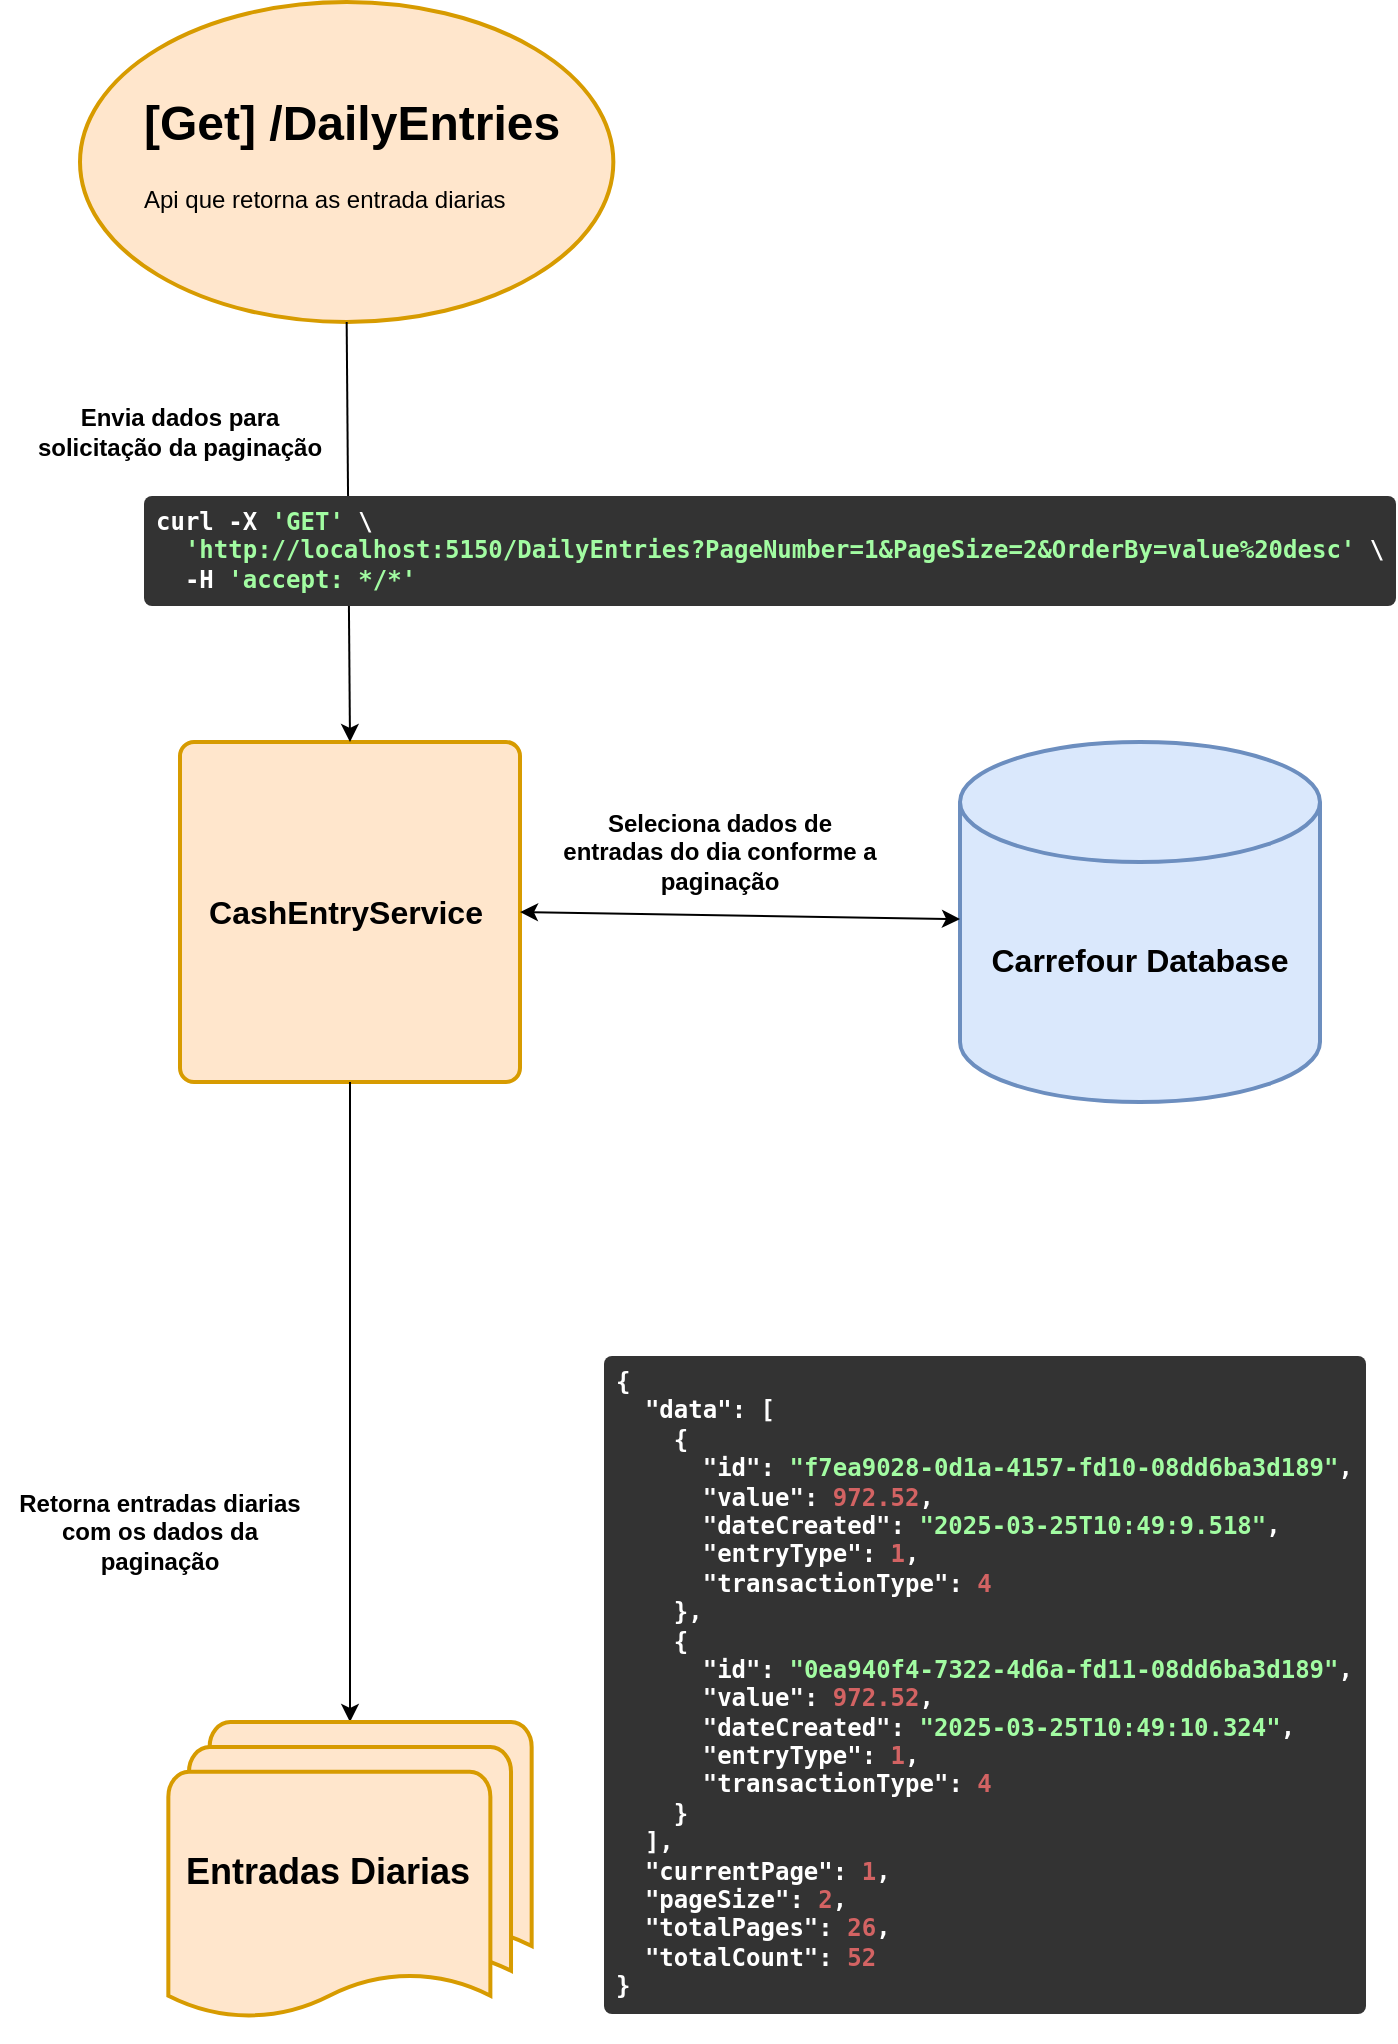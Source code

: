 <mxfile version="26.1.2">
  <diagram name="Página-1" id="Gj5CzNFe3FowefkB-zvI">
    <mxGraphModel grid="1" page="1" gridSize="10" guides="1" tooltips="1" connect="1" arrows="1" fold="1" pageScale="1" pageWidth="827" pageHeight="1169" math="0" shadow="0">
      <root>
        <mxCell id="0" />
        <mxCell id="1" parent="0" />
        <mxCell id="-QoFJ7MT6iAQllHARsJ3-2" value="" style="strokeWidth=2;html=1;shape=mxgraph.flowchart.start_1;whiteSpace=wrap;fillColor=#ffe6cc;strokeColor=#d79b00;" vertex="1" parent="1">
          <mxGeometry x="140" y="90" width="266.67" height="160" as="geometry" />
        </mxCell>
        <mxCell id="-QoFJ7MT6iAQllHARsJ3-6" value="&lt;div&gt;&lt;font style=&quot;font-size: 16px;&quot;&gt;&lt;b&gt;&lt;br&gt;&lt;/b&gt;&lt;/font&gt;&lt;/div&gt;&lt;font style=&quot;font-size: 16px;&quot;&gt;&lt;b&gt;&lt;div&gt;&lt;font style=&quot;font-size: 16px;&quot;&gt;&lt;b&gt;&lt;br&gt;&lt;/b&gt;&lt;/font&gt;&lt;/div&gt;Carrefour Database&lt;/b&gt;&lt;/font&gt;" style="strokeWidth=2;html=1;shape=mxgraph.flowchart.database;whiteSpace=wrap;fillColor=#dae8fc;strokeColor=#6c8ebf;" vertex="1" parent="1">
          <mxGeometry x="580" y="460" width="180" height="180" as="geometry" />
        </mxCell>
        <mxCell id="-QoFJ7MT6iAQllHARsJ3-9" value="&lt;h1 style=&quot;margin-top: 0px;&quot;&gt;[Get]&amp;nbsp;/DailyEntries&lt;/h1&gt;&lt;div&gt;&lt;span style=&quot;background-color: transparent; color: light-dark(rgb(0, 0, 0), rgb(255, 255, 255));&quot;&gt;Api que retorna as entrada diarias&lt;/span&gt;&lt;/div&gt;" style="text;html=1;whiteSpace=wrap;overflow=hidden;rounded=0;" vertex="1" parent="1">
          <mxGeometry x="170" y="130" width="270" height="125" as="geometry" />
        </mxCell>
        <mxCell id="-QoFJ7MT6iAQllHARsJ3-13" value="" style="rounded=1;whiteSpace=wrap;html=1;absoluteArcSize=1;arcSize=14;strokeWidth=2;fillColor=#ffe6cc;strokeColor=#d79b00;" vertex="1" parent="1">
          <mxGeometry x="190" y="460" width="170" height="170" as="geometry" />
        </mxCell>
        <mxCell id="-QoFJ7MT6iAQllHARsJ3-14" value="&lt;b&gt;Retorna entradas diarias com os dados da paginação&lt;/b&gt;" style="text;html=1;align=center;verticalAlign=middle;whiteSpace=wrap;rounded=0;" vertex="1" parent="1">
          <mxGeometry x="100" y="830" width="160" height="50" as="geometry" />
        </mxCell>
        <mxCell id="-QoFJ7MT6iAQllHARsJ3-15" value="" style="endArrow=classic;html=1;rounded=0;exitX=0.5;exitY=1;exitDx=0;exitDy=0;exitPerimeter=0;entryX=0.5;entryY=0;entryDx=0;entryDy=0;" edge="1" parent="1" source="-QoFJ7MT6iAQllHARsJ3-2" target="-QoFJ7MT6iAQllHARsJ3-13">
          <mxGeometry width="50" height="50" relative="1" as="geometry">
            <mxPoint x="480" y="580" as="sourcePoint" />
            <mxPoint x="530" y="530" as="targetPoint" />
          </mxGeometry>
        </mxCell>
        <mxCell id="-QoFJ7MT6iAQllHARsJ3-16" value="" style="endArrow=classic;html=1;rounded=0;exitX=0.5;exitY=1;exitDx=0;exitDy=0;entryX=0.5;entryY=0;entryDx=0;entryDy=0;entryPerimeter=0;" edge="1" parent="1" source="-QoFJ7MT6iAQllHARsJ3-13">
          <mxGeometry width="50" height="50" relative="1" as="geometry">
            <mxPoint x="390" y="570" as="sourcePoint" />
            <mxPoint x="275" y="950" as="targetPoint" />
          </mxGeometry>
        </mxCell>
        <mxCell id="-QoFJ7MT6iAQllHARsJ3-17" value="&lt;b&gt;Envia dados para solicitação da paginação&lt;/b&gt;" style="text;html=1;align=center;verticalAlign=middle;whiteSpace=wrap;rounded=0;" vertex="1" parent="1">
          <mxGeometry x="110" y="280" width="160" height="50" as="geometry" />
        </mxCell>
        <mxCell id="-QoFJ7MT6iAQllHARsJ3-18" value="" style="endArrow=classic;startArrow=classic;html=1;rounded=0;exitX=1;exitY=0.5;exitDx=0;exitDy=0;" edge="1" parent="1" source="-QoFJ7MT6iAQllHARsJ3-13" target="-QoFJ7MT6iAQllHARsJ3-6">
          <mxGeometry width="50" height="50" relative="1" as="geometry">
            <mxPoint x="390" y="570" as="sourcePoint" />
            <mxPoint x="440" y="520" as="targetPoint" />
          </mxGeometry>
        </mxCell>
        <mxCell id="-QoFJ7MT6iAQllHARsJ3-19" value="&lt;b&gt;&lt;font style=&quot;font-size: 16px;&quot;&gt;CashEntryService&lt;/font&gt;&lt;/b&gt;" style="text;html=1;align=center;verticalAlign=middle;whiteSpace=wrap;rounded=0;" vertex="1" parent="1">
          <mxGeometry x="198.34" y="510" width="150" height="70" as="geometry" />
        </mxCell>
        <mxCell id="-QoFJ7MT6iAQllHARsJ3-21" value="&lt;b&gt;Seleciona dados de entradas do dia conforme a paginação&lt;/b&gt;" style="text;html=1;align=center;verticalAlign=middle;whiteSpace=wrap;rounded=0;" vertex="1" parent="1">
          <mxGeometry x="380" y="490" width="160" height="50" as="geometry" />
        </mxCell>
        <mxCell id="g7xFW6bF_PayoMMCG8ed-2" value="&lt;pre class=&quot;curl microlight&quot; style=&quot;box-sizing: border-box; font-family: monospace; font-size: 12px; white-space: pre-wrap; overflow-wrap: break-word; background: rgb(51, 51, 51); border-radius: 4px; color: white; font-weight: 600; hyphens: auto; margin: 0px; padding: 0.5em; word-break: break-word; font-style: normal; font-variant-ligatures: normal; font-variant-caps: normal; letter-spacing: normal; orphans: 2; text-align: start; text-indent: 0px; text-transform: none; widows: 2; word-spacing: 0px; -webkit-text-stroke-width: 0px; text-decoration-thickness: initial; text-decoration-style: initial; text-decoration-color: initial; display: block; overflow-x: auto;&quot;&gt;&lt;code class=&quot;language-bash&quot; style=&quot;box-sizing: border-box; font-family: Consolas, monaco, monospace; font-size: 1em; white-space: pre;&quot;&gt;&lt;span style=&quot;box-sizing: inherit;&quot;&gt;curl -X &lt;/span&gt;&lt;span style=&quot;box-sizing: inherit; color: rgb(162, 252, 162);&quot;&gt;&#39;GET&#39;&lt;/span&gt;&lt;span style=&quot;box-sizing: inherit;&quot;&gt; \&#xa;&lt;/span&gt;&lt;span style=&quot;box-sizing: inherit;&quot;&gt;  &lt;/span&gt;&lt;span style=&quot;box-sizing: inherit; color: rgb(162, 252, 162);&quot;&gt;&#39;http://localhost:5150/DailyEntries?PageNumber=1&amp;amp;PageSize=2&amp;amp;OrderBy=value%20desc&#39;&lt;/span&gt;&lt;span style=&quot;box-sizing: inherit;&quot;&gt; \&#xa;&lt;/span&gt;&lt;span style=&quot;box-sizing: inherit;&quot;&gt;  -H &lt;/span&gt;&lt;span style=&quot;box-sizing: inherit; color: rgb(162, 252, 162);&quot;&gt;&#39;accept: */*&#39;&lt;/span&gt;&lt;/code&gt;&lt;/pre&gt;" style="text;whiteSpace=wrap;html=1;" vertex="1" parent="1">
          <mxGeometry x="170" y="330" width="560" height="90" as="geometry" />
        </mxCell>
        <mxCell id="g7xFW6bF_PayoMMCG8ed-3" value="&lt;pre class=&quot;microlight&quot; style=&quot;box-sizing: border-box; font-family: monospace; font-size: 12px; max-height: 400px; min-height: 6em; overflow: auto; overflow-wrap: break-word; background: rgb(51, 51, 51); border-radius: 4px; color: white; font-weight: 600; hyphens: auto; margin: 0px; padding: 0.5em; white-space: pre-wrap; word-break: break-word; font-style: normal; font-variant-ligatures: normal; font-variant-caps: normal; letter-spacing: normal; orphans: 2; text-align: start; text-indent: 0px; text-transform: none; widows: 2; word-spacing: 0px; -webkit-text-stroke-width: 0px; text-decoration-thickness: initial; text-decoration-style: initial; text-decoration-color: initial; display: block;&quot;&gt;&lt;code class=&quot;language-json&quot; style=&quot;box-sizing: border-box; font-family: Consolas, monaco, monospace; font-size: 1em; word-break: break-all; white-space: pre;&quot;&gt;&lt;span style=&quot;box-sizing: inherit;&quot;&gt;{&#xa;&lt;/span&gt;&lt;span style=&quot;box-sizing: inherit;&quot;&gt;  &lt;/span&gt;&lt;span class=&quot;hljs-attr&quot; style=&quot;box-sizing: inherit;&quot;&gt;&quot;data&quot;&lt;/span&gt;&lt;span style=&quot;box-sizing: inherit;&quot;&gt;: [&#xa;&lt;/span&gt;    {&#xa;&lt;span style=&quot;box-sizing: inherit;&quot;&gt;      &lt;/span&gt;&lt;span class=&quot;hljs-attr&quot; style=&quot;box-sizing: inherit;&quot;&gt;&quot;id&quot;&lt;/span&gt;&lt;span style=&quot;box-sizing: inherit;&quot;&gt;: &lt;/span&gt;&lt;span style=&quot;box-sizing: inherit; color: rgb(162, 252, 162);&quot;&gt;&quot;f7ea9028-0d1a-4157-fd10-08dd6ba3d189&quot;&lt;/span&gt;&lt;span style=&quot;box-sizing: inherit;&quot;&gt;,&#xa;&lt;/span&gt;&lt;span style=&quot;box-sizing: inherit;&quot;&gt;      &lt;/span&gt;&lt;span class=&quot;hljs-attr&quot; style=&quot;box-sizing: inherit;&quot;&gt;&quot;value&quot;&lt;/span&gt;&lt;span style=&quot;box-sizing: inherit;&quot;&gt;: &lt;/span&gt;&lt;span style=&quot;box-sizing: inherit; color: rgb(211, 99, 99);&quot;&gt;972.52&lt;/span&gt;&lt;span style=&quot;box-sizing: inherit;&quot;&gt;,&#xa;&lt;/span&gt;&lt;span style=&quot;box-sizing: inherit;&quot;&gt;      &lt;/span&gt;&lt;span class=&quot;hljs-attr&quot; style=&quot;box-sizing: inherit;&quot;&gt;&quot;dateCreated&quot;&lt;/span&gt;&lt;span style=&quot;box-sizing: inherit;&quot;&gt;: &lt;/span&gt;&lt;span style=&quot;box-sizing: inherit; color: rgb(162, 252, 162);&quot;&gt;&quot;2025-03-25T10:49:9.518&quot;&lt;/span&gt;&lt;span style=&quot;box-sizing: inherit;&quot;&gt;,&#xa;&lt;/span&gt;&lt;span style=&quot;box-sizing: inherit;&quot;&gt;      &lt;/span&gt;&lt;span class=&quot;hljs-attr&quot; style=&quot;box-sizing: inherit;&quot;&gt;&quot;entryType&quot;&lt;/span&gt;&lt;span style=&quot;box-sizing: inherit;&quot;&gt;: &lt;/span&gt;&lt;span style=&quot;box-sizing: inherit; color: rgb(211, 99, 99);&quot;&gt;1&lt;/span&gt;&lt;span style=&quot;box-sizing: inherit;&quot;&gt;,&#xa;&lt;/span&gt;&lt;span style=&quot;box-sizing: inherit;&quot;&gt;      &lt;/span&gt;&lt;span class=&quot;hljs-attr&quot; style=&quot;box-sizing: inherit;&quot;&gt;&quot;transactionType&quot;&lt;/span&gt;&lt;span style=&quot;box-sizing: inherit;&quot;&gt;: &lt;/span&gt;&lt;span style=&quot;box-sizing: inherit; color: rgb(211, 99, 99);&quot;&gt;4&lt;/span&gt;&lt;span style=&quot;box-sizing: inherit;&quot;&gt;&#xa;&lt;/span&gt;    },&#xa;    {&#xa;&lt;span style=&quot;box-sizing: inherit;&quot;&gt;      &lt;/span&gt;&lt;span class=&quot;hljs-attr&quot; style=&quot;box-sizing: inherit;&quot;&gt;&quot;id&quot;&lt;/span&gt;&lt;span style=&quot;box-sizing: inherit;&quot;&gt;: &lt;/span&gt;&lt;span style=&quot;box-sizing: inherit; color: rgb(162, 252, 162);&quot;&gt;&quot;0ea940f4-7322-4d6a-fd11-08dd6ba3d189&quot;&lt;/span&gt;&lt;span style=&quot;box-sizing: inherit;&quot;&gt;,&#xa;&lt;/span&gt;&lt;span style=&quot;box-sizing: inherit;&quot;&gt;      &lt;/span&gt;&lt;span class=&quot;hljs-attr&quot; style=&quot;box-sizing: inherit;&quot;&gt;&quot;value&quot;&lt;/span&gt;&lt;span style=&quot;box-sizing: inherit;&quot;&gt;: &lt;/span&gt;&lt;span style=&quot;box-sizing: inherit; color: rgb(211, 99, 99);&quot;&gt;972.52&lt;/span&gt;&lt;span style=&quot;box-sizing: inherit;&quot;&gt;,&#xa;&lt;/span&gt;&lt;span style=&quot;box-sizing: inherit;&quot;&gt;      &lt;/span&gt;&lt;span class=&quot;hljs-attr&quot; style=&quot;box-sizing: inherit;&quot;&gt;&quot;dateCreated&quot;&lt;/span&gt;&lt;span style=&quot;box-sizing: inherit;&quot;&gt;: &lt;/span&gt;&lt;span style=&quot;box-sizing: inherit; color: rgb(162, 252, 162);&quot;&gt;&quot;2025-03-25T10:49:10.324&quot;&lt;/span&gt;&lt;span style=&quot;box-sizing: inherit;&quot;&gt;,&#xa;&lt;/span&gt;&lt;span style=&quot;box-sizing: inherit;&quot;&gt;      &lt;/span&gt;&lt;span class=&quot;hljs-attr&quot; style=&quot;box-sizing: inherit;&quot;&gt;&quot;entryType&quot;&lt;/span&gt;&lt;span style=&quot;box-sizing: inherit;&quot;&gt;: &lt;/span&gt;&lt;span style=&quot;box-sizing: inherit; color: rgb(211, 99, 99);&quot;&gt;1&lt;/span&gt;&lt;span style=&quot;box-sizing: inherit;&quot;&gt;,&#xa;&lt;/span&gt;&lt;span style=&quot;box-sizing: inherit;&quot;&gt;      &lt;/span&gt;&lt;span class=&quot;hljs-attr&quot; style=&quot;box-sizing: inherit;&quot;&gt;&quot;transactionType&quot;&lt;/span&gt;&lt;span style=&quot;box-sizing: inherit;&quot;&gt;: &lt;/span&gt;&lt;span style=&quot;box-sizing: inherit; color: rgb(211, 99, 99);&quot;&gt;4&lt;/span&gt;&lt;span style=&quot;box-sizing: inherit;&quot;&gt;&#xa;&lt;/span&gt;    }&#xa;  ],&#xa;&lt;span style=&quot;box-sizing: inherit;&quot;&gt;  &lt;/span&gt;&lt;span class=&quot;hljs-attr&quot; style=&quot;box-sizing: inherit;&quot;&gt;&quot;currentPage&quot;&lt;/span&gt;&lt;span style=&quot;box-sizing: inherit;&quot;&gt;: &lt;/span&gt;&lt;span style=&quot;box-sizing: inherit; color: rgb(211, 99, 99);&quot;&gt;1&lt;/span&gt;&lt;span style=&quot;box-sizing: inherit;&quot;&gt;,&#xa;&lt;/span&gt;&lt;span style=&quot;box-sizing: inherit;&quot;&gt;  &lt;/span&gt;&lt;span class=&quot;hljs-attr&quot; style=&quot;box-sizing: inherit;&quot;&gt;&quot;pageSize&quot;&lt;/span&gt;&lt;span style=&quot;box-sizing: inherit;&quot;&gt;: &lt;/span&gt;&lt;span style=&quot;box-sizing: inherit; color: rgb(211, 99, 99);&quot;&gt;2&lt;/span&gt;&lt;span style=&quot;box-sizing: inherit;&quot;&gt;,&#xa;&lt;/span&gt;&lt;span style=&quot;box-sizing: inherit;&quot;&gt;  &lt;/span&gt;&lt;span class=&quot;hljs-attr&quot; style=&quot;box-sizing: inherit;&quot;&gt;&quot;totalPages&quot;&lt;/span&gt;&lt;span style=&quot;box-sizing: inherit;&quot;&gt;: &lt;/span&gt;&lt;span style=&quot;box-sizing: inherit; color: rgb(211, 99, 99);&quot;&gt;26&lt;/span&gt;&lt;span style=&quot;box-sizing: inherit;&quot;&gt;,&#xa;&lt;/span&gt;&lt;span style=&quot;box-sizing: inherit;&quot;&gt;  &lt;/span&gt;&lt;span class=&quot;hljs-attr&quot; style=&quot;box-sizing: inherit;&quot;&gt;&quot;totalCount&quot;&lt;/span&gt;&lt;span style=&quot;box-sizing: inherit;&quot;&gt;: &lt;/span&gt;&lt;span style=&quot;box-sizing: inherit; color: rgb(211, 99, 99);&quot;&gt;52&lt;/span&gt;&lt;span style=&quot;box-sizing: inherit;&quot;&gt;&#xa;&lt;/span&gt;}&lt;/code&gt;&lt;/pre&gt;" style="text;whiteSpace=wrap;html=1;" vertex="1" parent="1">
          <mxGeometry x="400" y="760" width="380" height="350" as="geometry" />
        </mxCell>
        <mxCell id="g7xFW6bF_PayoMMCG8ed-4" value="" style="strokeWidth=2;html=1;shape=mxgraph.flowchart.multi-document;whiteSpace=wrap;fillColor=#ffe6cc;strokeColor=#d79b00;" vertex="1" parent="1">
          <mxGeometry x="184.17" y="950" width="181.66" height="150" as="geometry" />
        </mxCell>
        <mxCell id="g7xFW6bF_PayoMMCG8ed-5" value="&lt;b&gt;&lt;font style=&quot;font-size: 18px;&quot;&gt;Entradas Diarias&lt;/font&gt;&lt;/b&gt;" style="text;html=1;align=center;verticalAlign=middle;whiteSpace=wrap;rounded=0;" vertex="1" parent="1">
          <mxGeometry x="184.17" y="1010" width="160" height="30" as="geometry" />
        </mxCell>
      </root>
    </mxGraphModel>
  </diagram>
</mxfile>
